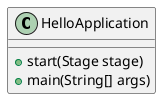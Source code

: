 @startuml
'https://plantuml.com/class-diagram

class HelloApplication {
+start(Stage stage)
+main(String[] args)
}

@enduml